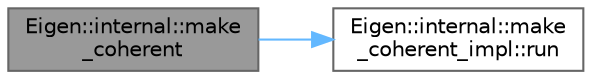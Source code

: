 digraph "Eigen::internal::make_coherent"
{
 // LATEX_PDF_SIZE
  bgcolor="transparent";
  edge [fontname=Helvetica,fontsize=10,labelfontname=Helvetica,labelfontsize=10];
  node [fontname=Helvetica,fontsize=10,shape=box,height=0.2,width=0.4];
  rankdir="LR";
  Node1 [id="Node000001",label="Eigen::internal::make\l_coherent",height=0.2,width=0.4,color="gray40", fillcolor="grey60", style="filled", fontcolor="black",tooltip=" "];
  Node1 -> Node2 [id="edge1_Node000001_Node000002",color="steelblue1",style="solid",tooltip=" "];
  Node2 [id="Node000002",label="Eigen::internal::make\l_coherent_impl::run",height=0.2,width=0.4,color="grey40", fillcolor="white", style="filled",URL="$struct_eigen_1_1internal_1_1make__coherent__impl.html#a1ab9909f24a2b569359f3baa6a38d1df",tooltip=" "];
}
